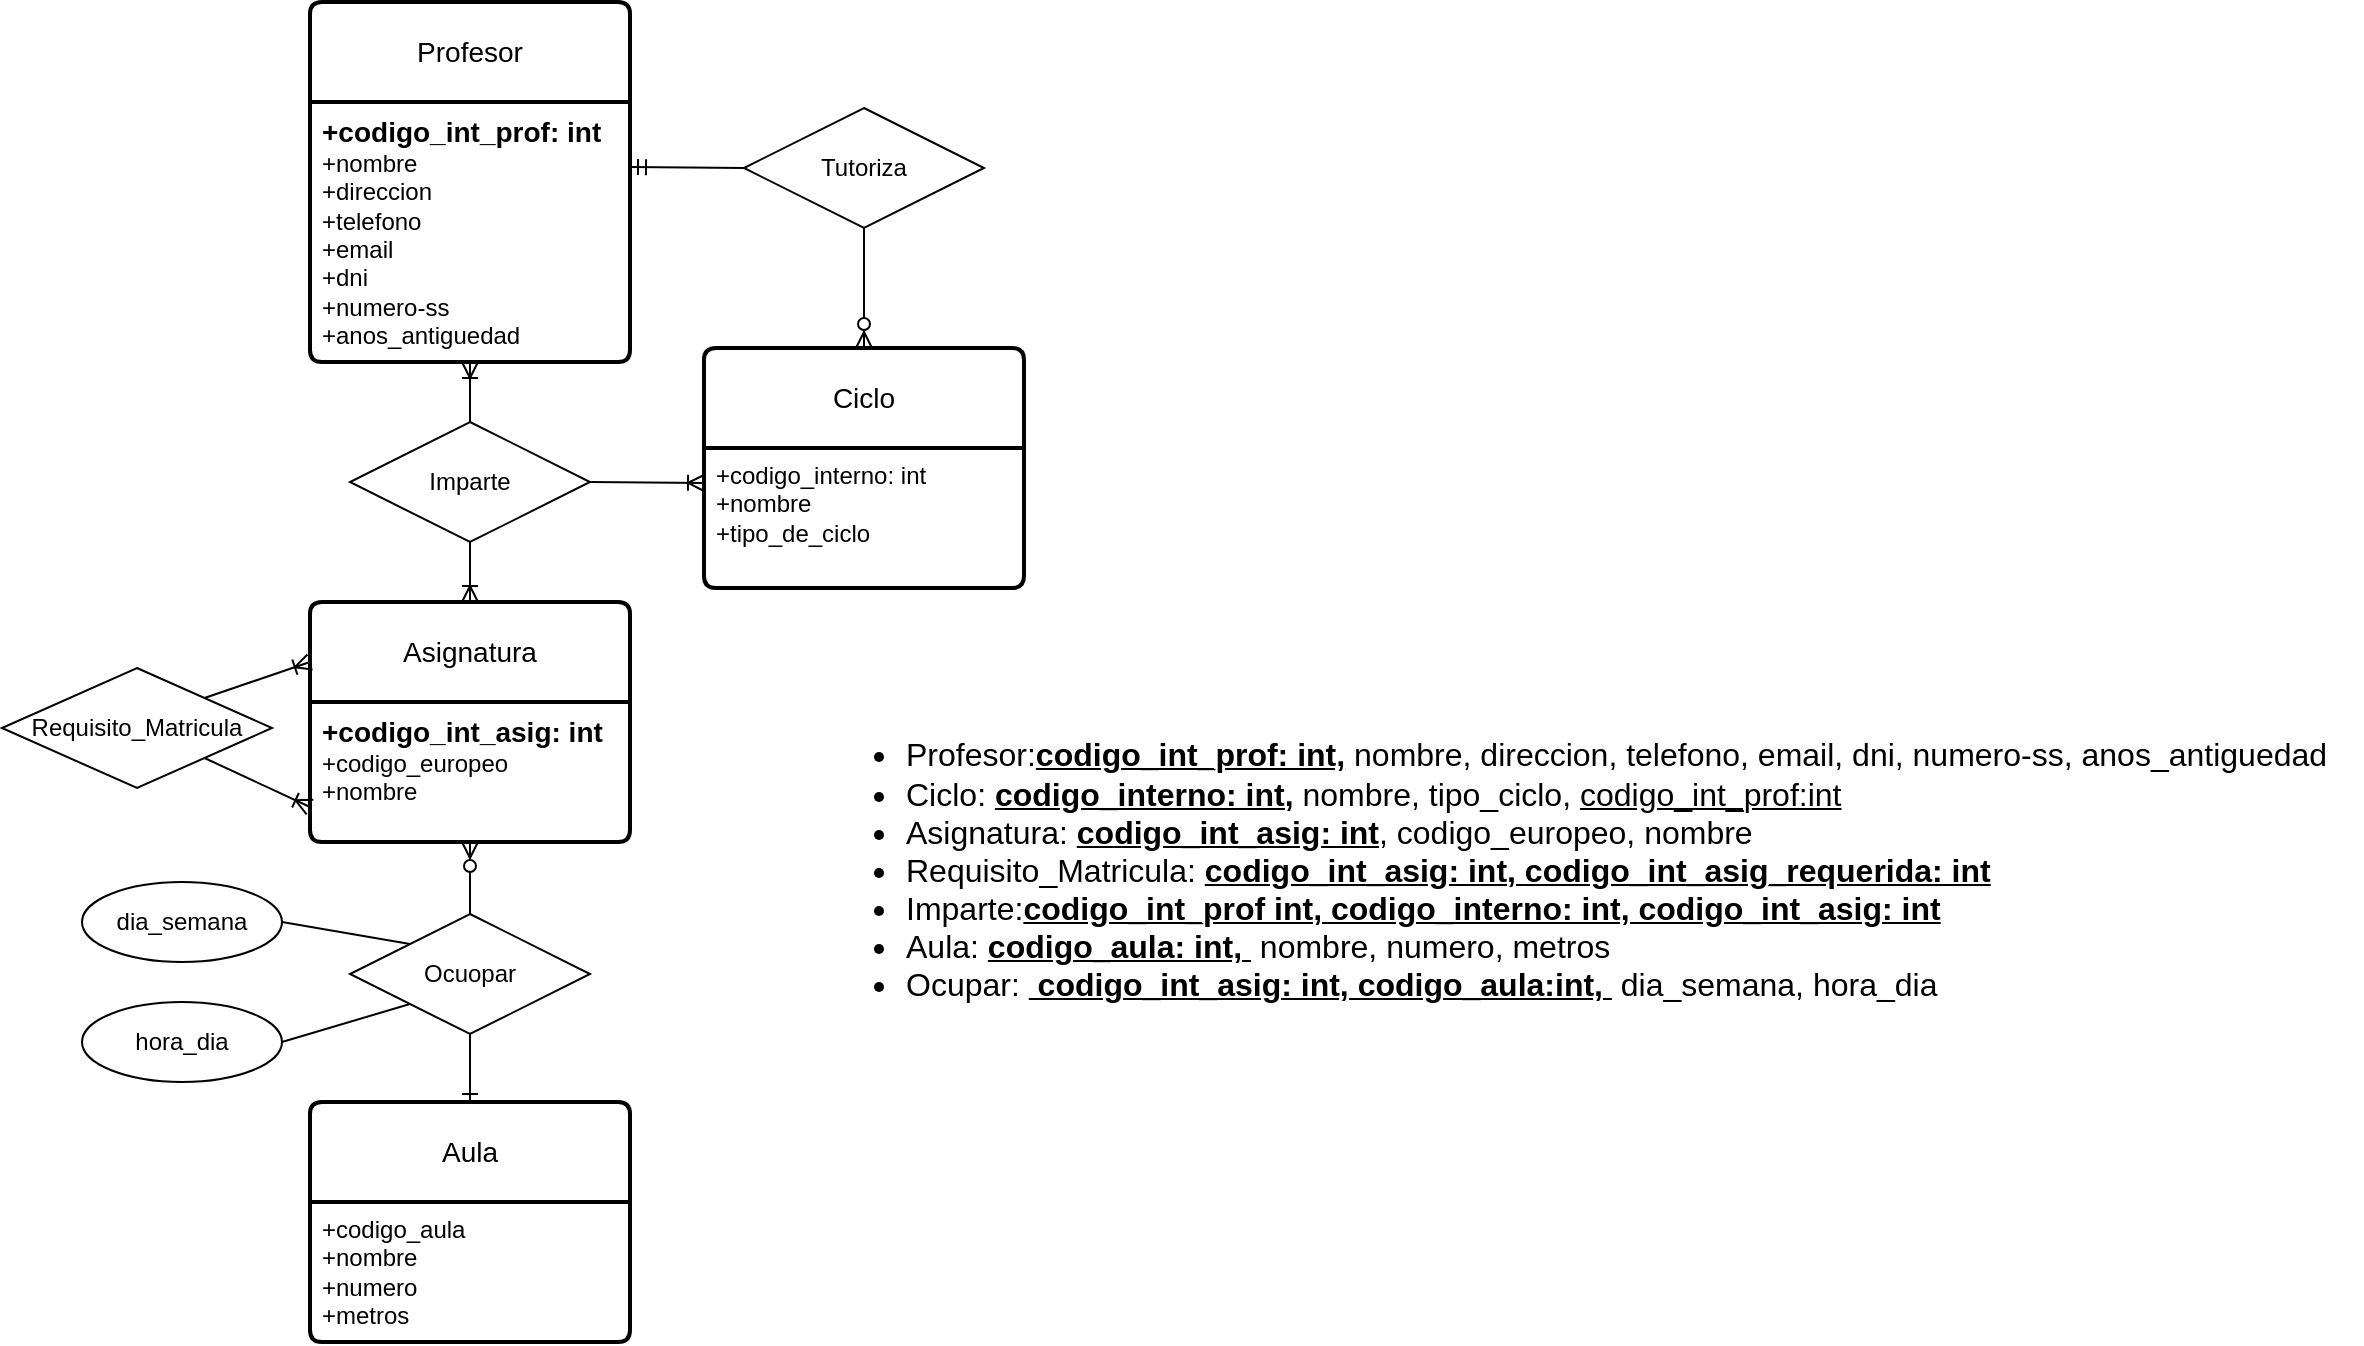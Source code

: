 <mxfile version="22.0.6" type="github">
  <diagram id="R2lEEEUBdFMjLlhIrx00" name="Page-1">
    <mxGraphModel dx="1050" dy="581" grid="1" gridSize="10" guides="1" tooltips="1" connect="1" arrows="1" fold="1" page="1" pageScale="1" pageWidth="850" pageHeight="1100" math="0" shadow="0" extFonts="Permanent Marker^https://fonts.googleapis.com/css?family=Permanent+Marker">
      <root>
        <mxCell id="0" />
        <mxCell id="1" parent="0" />
        <mxCell id="fBls_lpGJ93TCAktGxbx-1" value="Aula" style="swimlane;childLayout=stackLayout;horizontal=1;startSize=50;horizontalStack=0;rounded=1;fontSize=14;fontStyle=0;strokeWidth=2;resizeParent=0;resizeLast=1;shadow=0;dashed=0;align=center;arcSize=4;whiteSpace=wrap;html=1;" parent="1" vertex="1">
          <mxGeometry x="314" y="580" width="160" height="120" as="geometry" />
        </mxCell>
        <mxCell id="fBls_lpGJ93TCAktGxbx-2" value="+codigo_aula&lt;br&gt;+nombre&lt;br&gt;+numero&lt;br&gt;+metros" style="align=left;strokeColor=none;fillColor=none;spacingLeft=4;fontSize=12;verticalAlign=top;resizable=0;rotatable=0;part=1;html=1;" parent="fBls_lpGJ93TCAktGxbx-1" vertex="1">
          <mxGeometry y="50" width="160" height="70" as="geometry" />
        </mxCell>
        <mxCell id="fBls_lpGJ93TCAktGxbx-3" value="Asignatura" style="swimlane;childLayout=stackLayout;horizontal=1;startSize=50;horizontalStack=0;rounded=1;fontSize=14;fontStyle=0;strokeWidth=2;resizeParent=0;resizeLast=1;shadow=0;dashed=0;align=center;arcSize=4;whiteSpace=wrap;html=1;" parent="1" vertex="1">
          <mxGeometry x="314" y="330" width="160" height="120" as="geometry" />
        </mxCell>
        <mxCell id="fBls_lpGJ93TCAktGxbx-4" value="&lt;font style=&quot;font-size: 14px;&quot;&gt;&lt;b&gt;+codigo_int_asig: int&lt;/b&gt;&lt;/font&gt;&lt;br&gt;+codigo_europeo&lt;br&gt;+nombre" style="align=left;strokeColor=none;fillColor=none;spacingLeft=4;fontSize=12;verticalAlign=top;resizable=0;rotatable=0;part=1;html=1;" parent="fBls_lpGJ93TCAktGxbx-3" vertex="1">
          <mxGeometry y="50" width="160" height="70" as="geometry" />
        </mxCell>
        <mxCell id="fBls_lpGJ93TCAktGxbx-6" value="Ciclo" style="swimlane;childLayout=stackLayout;horizontal=1;startSize=50;horizontalStack=0;rounded=1;fontSize=14;fontStyle=0;strokeWidth=2;resizeParent=0;resizeLast=1;shadow=0;dashed=0;align=center;arcSize=4;whiteSpace=wrap;html=1;" parent="1" vertex="1">
          <mxGeometry x="511" y="203" width="160" height="120" as="geometry" />
        </mxCell>
        <mxCell id="fBls_lpGJ93TCAktGxbx-7" value="+codigo_interno: int&lt;br&gt;+nombre&lt;br&gt;+tipo_de_ciclo" style="align=left;strokeColor=none;fillColor=none;spacingLeft=4;fontSize=12;verticalAlign=top;resizable=0;rotatable=0;part=1;html=1;" parent="fBls_lpGJ93TCAktGxbx-6" vertex="1">
          <mxGeometry y="50" width="160" height="70" as="geometry" />
        </mxCell>
        <mxCell id="fBls_lpGJ93TCAktGxbx-8" value="Ocuopar" style="shape=rhombus;perimeter=rhombusPerimeter;whiteSpace=wrap;html=1;align=center;" parent="1" vertex="1">
          <mxGeometry x="334" y="486" width="120" height="60" as="geometry" />
        </mxCell>
        <mxCell id="vgvEK7Xqhldjxb9zMLK4-1" value="" style="fontSize=12;html=1;endArrow=ERoneToMany;rounded=0;exitX=1;exitY=0.5;exitDx=0;exitDy=0;entryX=0;entryY=0.25;entryDx=0;entryDy=0;" parent="1" source="Hr0tIv58tz2_E1gaWDyq-1" target="fBls_lpGJ93TCAktGxbx-7" edge="1">
          <mxGeometry width="100" height="100" relative="1" as="geometry">
            <mxPoint x="480" y="268" as="sourcePoint" />
            <mxPoint x="567" y="148" as="targetPoint" />
          </mxGeometry>
        </mxCell>
        <mxCell id="vgvEK7Xqhldjxb9zMLK4-4" value="" style="fontSize=12;html=1;endArrow=ERone;endFill=1;rounded=0;exitX=0.5;exitY=1;exitDx=0;exitDy=0;entryX=0.5;entryY=0;entryDx=0;entryDy=0;" parent="1" source="fBls_lpGJ93TCAktGxbx-8" target="fBls_lpGJ93TCAktGxbx-1" edge="1">
          <mxGeometry width="100" height="100" relative="1" as="geometry">
            <mxPoint x="514" y="590" as="sourcePoint" />
            <mxPoint x="614" y="490" as="targetPoint" />
          </mxGeometry>
        </mxCell>
        <mxCell id="vgvEK7Xqhldjxb9zMLK4-5" value="" style="fontSize=12;html=1;endArrow=ERzeroToMany;endFill=1;rounded=0;exitX=0.5;exitY=0;exitDx=0;exitDy=0;entryX=0.5;entryY=1;entryDx=0;entryDy=0;" parent="1" source="fBls_lpGJ93TCAktGxbx-8" target="fBls_lpGJ93TCAktGxbx-4" edge="1">
          <mxGeometry width="100" height="100" relative="1" as="geometry">
            <mxPoint x="506" y="620" as="sourcePoint" />
            <mxPoint x="400" y="450" as="targetPoint" />
          </mxGeometry>
        </mxCell>
        <mxCell id="vgvEK7Xqhldjxb9zMLK4-9" value="Requisito_Matricula" style="shape=rhombus;perimeter=rhombusPerimeter;whiteSpace=wrap;html=1;align=center;" parent="1" vertex="1">
          <mxGeometry x="160" y="363" width="135" height="60" as="geometry" />
        </mxCell>
        <mxCell id="vgvEK7Xqhldjxb9zMLK4-11" value="" style="fontSize=12;html=1;endArrow=ERoneToMany;rounded=0;exitX=1;exitY=1;exitDx=0;exitDy=0;entryX=0;entryY=0.75;entryDx=0;entryDy=0;" parent="1" source="vgvEK7Xqhldjxb9zMLK4-9" target="fBls_lpGJ93TCAktGxbx-4" edge="1">
          <mxGeometry width="100" height="100" relative="1" as="geometry">
            <mxPoint x="265" y="398" as="sourcePoint" />
            <mxPoint x="314" y="433.5" as="targetPoint" />
          </mxGeometry>
        </mxCell>
        <mxCell id="vgvEK7Xqhldjxb9zMLK4-12" value="" style="fontSize=12;html=1;endArrow=ERoneToMany;rounded=0;exitX=1;exitY=0;exitDx=0;exitDy=0;entryX=0;entryY=0.25;entryDx=0;entryDy=0;" parent="1" source="vgvEK7Xqhldjxb9zMLK4-9" target="fBls_lpGJ93TCAktGxbx-3" edge="1">
          <mxGeometry width="100" height="100" relative="1" as="geometry">
            <mxPoint x="242" y="330" as="sourcePoint" />
            <mxPoint x="295" y="355" as="targetPoint" />
          </mxGeometry>
        </mxCell>
        <mxCell id="vgvEK7Xqhldjxb9zMLK4-13" value="dia_semana" style="ellipse;whiteSpace=wrap;html=1;align=center;" parent="1" vertex="1">
          <mxGeometry x="200" y="470" width="100" height="40" as="geometry" />
        </mxCell>
        <mxCell id="vgvEK7Xqhldjxb9zMLK4-14" value="hora_dia" style="ellipse;whiteSpace=wrap;html=1;align=center;" parent="1" vertex="1">
          <mxGeometry x="200" y="530" width="100" height="40" as="geometry" />
        </mxCell>
        <mxCell id="vgvEK7Xqhldjxb9zMLK4-15" value="" style="endArrow=none;html=1;rounded=0;exitX=1;exitY=0.5;exitDx=0;exitDy=0;entryX=0;entryY=0;entryDx=0;entryDy=0;" parent="1" source="vgvEK7Xqhldjxb9zMLK4-13" target="fBls_lpGJ93TCAktGxbx-8" edge="1">
          <mxGeometry relative="1" as="geometry">
            <mxPoint x="320" y="480" as="sourcePoint" />
            <mxPoint x="480" y="480" as="targetPoint" />
          </mxGeometry>
        </mxCell>
        <mxCell id="vgvEK7Xqhldjxb9zMLK4-16" value="" style="endArrow=none;html=1;rounded=0;exitX=1;exitY=0.5;exitDx=0;exitDy=0;entryX=0;entryY=1;entryDx=0;entryDy=0;" parent="1" source="vgvEK7Xqhldjxb9zMLK4-14" target="fBls_lpGJ93TCAktGxbx-8" edge="1">
          <mxGeometry relative="1" as="geometry">
            <mxPoint x="310" y="500" as="sourcePoint" />
            <mxPoint x="374" y="511" as="targetPoint" />
          </mxGeometry>
        </mxCell>
        <mxCell id="vgvEK7Xqhldjxb9zMLK4-17" value="Profesor" style="swimlane;childLayout=stackLayout;horizontal=1;startSize=50;horizontalStack=0;rounded=1;fontSize=14;fontStyle=0;strokeWidth=2;resizeParent=0;resizeLast=1;shadow=0;dashed=0;align=center;arcSize=4;whiteSpace=wrap;html=1;" parent="1" vertex="1">
          <mxGeometry x="314" y="30" width="160" height="180" as="geometry" />
        </mxCell>
        <mxCell id="vgvEK7Xqhldjxb9zMLK4-18" value="&lt;font style=&quot;font-size: 14px;&quot;&gt;&lt;b&gt;+codigo_int_prof: int&lt;/b&gt;&lt;/font&gt;&lt;br&gt;+nombre&lt;br&gt;+direccion&lt;br&gt;+telefono&lt;br&gt;+email&lt;br&gt;+dni&lt;br&gt;+numero-ss&lt;br&gt;+anos_antiguedad" style="align=left;strokeColor=none;fillColor=none;spacingLeft=4;fontSize=12;verticalAlign=top;resizable=0;rotatable=0;part=1;html=1;" parent="vgvEK7Xqhldjxb9zMLK4-17" vertex="1">
          <mxGeometry y="50" width="160" height="130" as="geometry" />
        </mxCell>
        <mxCell id="Hr0tIv58tz2_E1gaWDyq-1" value="Imparte" style="shape=rhombus;perimeter=rhombusPerimeter;whiteSpace=wrap;html=1;align=center;" parent="1" vertex="1">
          <mxGeometry x="334" y="240" width="120" height="60" as="geometry" />
        </mxCell>
        <mxCell id="Hr0tIv58tz2_E1gaWDyq-2" value="" style="fontSize=12;html=1;endArrow=ERoneToMany;rounded=0;exitX=0.5;exitY=1;exitDx=0;exitDy=0;entryX=0.5;entryY=0;entryDx=0;entryDy=0;" parent="1" source="Hr0tIv58tz2_E1gaWDyq-1" target="fBls_lpGJ93TCAktGxbx-3" edge="1">
          <mxGeometry width="100" height="100" relative="1" as="geometry">
            <mxPoint x="570" y="270" as="sourcePoint" />
            <mxPoint x="670" y="170" as="targetPoint" />
          </mxGeometry>
        </mxCell>
        <mxCell id="Hr0tIv58tz2_E1gaWDyq-4" value="" style="fontSize=12;html=1;endArrow=ERoneToMany;rounded=0;entryX=0.5;entryY=1;entryDx=0;entryDy=0;" parent="1" target="vgvEK7Xqhldjxb9zMLK4-18" edge="1">
          <mxGeometry width="100" height="100" relative="1" as="geometry">
            <mxPoint x="394" y="240" as="sourcePoint" />
            <mxPoint x="404" y="340" as="targetPoint" />
          </mxGeometry>
        </mxCell>
        <mxCell id="Hr0tIv58tz2_E1gaWDyq-5" value="Tutoriza" style="shape=rhombus;perimeter=rhombusPerimeter;whiteSpace=wrap;html=1;align=center;" parent="1" vertex="1">
          <mxGeometry x="531" y="83" width="120" height="60" as="geometry" />
        </mxCell>
        <mxCell id="Hr0tIv58tz2_E1gaWDyq-7" value="" style="fontSize=12;html=1;endArrow=ERzeroToMany;endFill=1;rounded=0;exitX=0.5;exitY=1;exitDx=0;exitDy=0;entryX=0.5;entryY=0;entryDx=0;entryDy=0;" parent="1" source="Hr0tIv58tz2_E1gaWDyq-5" target="fBls_lpGJ93TCAktGxbx-6" edge="1">
          <mxGeometry width="100" height="100" relative="1" as="geometry">
            <mxPoint x="760" y="250" as="sourcePoint" />
            <mxPoint x="860" y="150" as="targetPoint" />
          </mxGeometry>
        </mxCell>
        <mxCell id="Hr0tIv58tz2_E1gaWDyq-9" value="" style="fontSize=12;html=1;endArrow=ERmandOne;rounded=0;entryX=1;entryY=0.25;entryDx=0;entryDy=0;exitX=0;exitY=0.5;exitDx=0;exitDy=0;" parent="1" source="Hr0tIv58tz2_E1gaWDyq-5" target="vgvEK7Xqhldjxb9zMLK4-18" edge="1">
          <mxGeometry width="100" height="100" relative="1" as="geometry">
            <mxPoint x="650" y="130" as="sourcePoint" />
            <mxPoint x="750" y="30" as="targetPoint" />
          </mxGeometry>
        </mxCell>
        <mxCell id="Hr0tIv58tz2_E1gaWDyq-10" value="&lt;ul style=&quot;font-size: 16px;&quot;&gt;&lt;li&gt;Profesor:&lt;u style=&quot;font-weight: bold;&quot;&gt;codigo_int_prof: int,&lt;/u&gt;&amp;nbsp;nombre, direccion, telefono, email, dni, numero-ss, anos_antiguedad&lt;/li&gt;&lt;li&gt;Ciclo: &lt;u style=&quot;font-weight: bold;&quot;&gt;codigo_interno: int,&lt;/u&gt;&amp;nbsp;nombre, tipo_ciclo, &lt;u&gt;codigo_int_prof:int&lt;/u&gt;&lt;/li&gt;&lt;li&gt;Asignatura: &lt;u style=&quot;font-weight: bold;&quot;&gt;codigo_int_asig: int&lt;/u&gt;, codigo_europeo, nombre&lt;/li&gt;&lt;li&gt;Requisito_Matricula:&amp;nbsp;&lt;u style=&quot;border-color: var(--border-color); font-weight: bold;&quot;&gt;codigo_int_asig: int,&amp;nbsp;&lt;/u&gt;&lt;u style=&quot;border-color: var(--border-color); font-weight: bold;&quot;&gt;codigo_int_asig_requerida: int&lt;/u&gt;&lt;br&gt;&lt;/li&gt;&lt;li&gt;Imparte:&lt;b&gt;&lt;u&gt;codigo_int_prof int, codigo_interno: int, codigo_int_asig: int&lt;/u&gt;&lt;/b&gt;&lt;/li&gt;&lt;li&gt;Aula: &lt;u style=&quot;font-weight: bold;&quot;&gt;codigo_aula: int,&amp;nbsp;&lt;/u&gt;&amp;nbsp;nombre, numero, metros&lt;/li&gt;&lt;li&gt;Ocupar:&amp;nbsp;&lt;u style=&quot;font-weight: bold;&quot;&gt;&amp;nbsp;codigo_int_asig: int, codigo_aula:int,&amp;nbsp;&lt;/u&gt;&amp;nbsp;dia_semana, hora_dia&lt;/li&gt;&lt;/ul&gt;" style="text;strokeColor=none;fillColor=none;html=1;whiteSpace=wrap;verticalAlign=middle;overflow=hidden;" parent="1" vertex="1">
          <mxGeometry x="570" y="360" width="770" height="207" as="geometry" />
        </mxCell>
      </root>
    </mxGraphModel>
  </diagram>
</mxfile>
